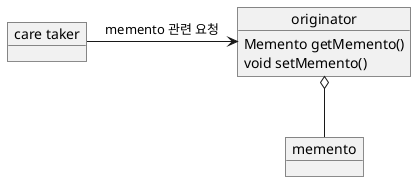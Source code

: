 @startuml
'https://plantuml.com/object-diagram

object originator

originator : Memento getMemento()
originator : void setMemento()

object memento
object "care taker" as caretaker

originator o-- memento
caretaker -> originator : memento 관련 요청

@enduml

